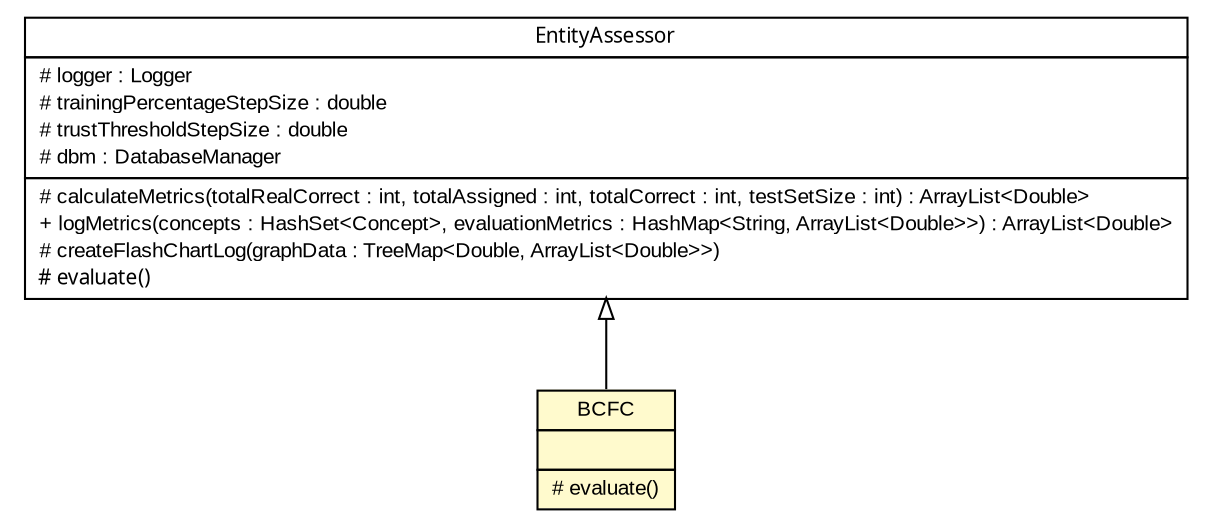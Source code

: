 #!/usr/local/bin/dot
#
# Class diagram 
# Generated by UMLGraph version 5.2 (http://www.umlgraph.org/)
#

digraph G {
	edge [fontname="arial",fontsize=10,labelfontname="arial",labelfontsize=10];
	node [fontname="arial",fontsize=10,shape=plaintext];
	nodesep=0.25;
	ranksep=0.5;
	// tud.iir.classification.entity.EntityAssessor
	c14233 [label=<<table title="tud.iir.classification.entity.EntityAssessor" border="0" cellborder="1" cellspacing="0" cellpadding="2" port="p" href="./EntityAssessor.html">
		<tr><td><table border="0" cellspacing="0" cellpadding="1">
<tr><td align="center" balign="center"><font face="ariali"> EntityAssessor </font></td></tr>
		</table></td></tr>
		<tr><td><table border="0" cellspacing="0" cellpadding="1">
<tr><td align="left" balign="left"> # logger : Logger </td></tr>
<tr><td align="left" balign="left"> # trainingPercentageStepSize : double </td></tr>
<tr><td align="left" balign="left"> # trustThresholdStepSize : double </td></tr>
<tr><td align="left" balign="left"> # dbm : DatabaseManager </td></tr>
		</table></td></tr>
		<tr><td><table border="0" cellspacing="0" cellpadding="1">
<tr><td align="left" balign="left"> # calculateMetrics(totalRealCorrect : int, totalAssigned : int, totalCorrect : int, testSetSize : int) : ArrayList&lt;Double&gt; </td></tr>
<tr><td align="left" balign="left"> + logMetrics(concepts : HashSet&lt;Concept&gt;, evaluationMetrics : HashMap&lt;String, ArrayList&lt;Double&gt;&gt;) : ArrayList&lt;Double&gt; </td></tr>
<tr><td align="left" balign="left"> # createFlashChartLog(graphData : TreeMap&lt;Double, ArrayList&lt;Double&gt;&gt;) </td></tr>
<tr><td align="left" balign="left"><font face="ariali" point-size="10.0"> # evaluate() </font></td></tr>
		</table></td></tr>
		</table>>, fontname="arial", fontcolor="black", fontsize=10.0];
	// tud.iir.classification.entity.BCFC
	c14236 [label=<<table title="tud.iir.classification.entity.BCFC" border="0" cellborder="1" cellspacing="0" cellpadding="2" port="p" bgcolor="lemonChiffon" href="./BCFC.html">
		<tr><td><table border="0" cellspacing="0" cellpadding="1">
<tr><td align="center" balign="center"> BCFC </td></tr>
		</table></td></tr>
		<tr><td><table border="0" cellspacing="0" cellpadding="1">
<tr><td align="left" balign="left">  </td></tr>
		</table></td></tr>
		<tr><td><table border="0" cellspacing="0" cellpadding="1">
<tr><td align="left" balign="left"> # evaluate() </td></tr>
		</table></td></tr>
		</table>>, fontname="arial", fontcolor="black", fontsize=10.0];
	//tud.iir.classification.entity.BCFC extends tud.iir.classification.entity.EntityAssessor
	c14233:p -> c14236:p [dir=back,arrowtail=empty];
}

